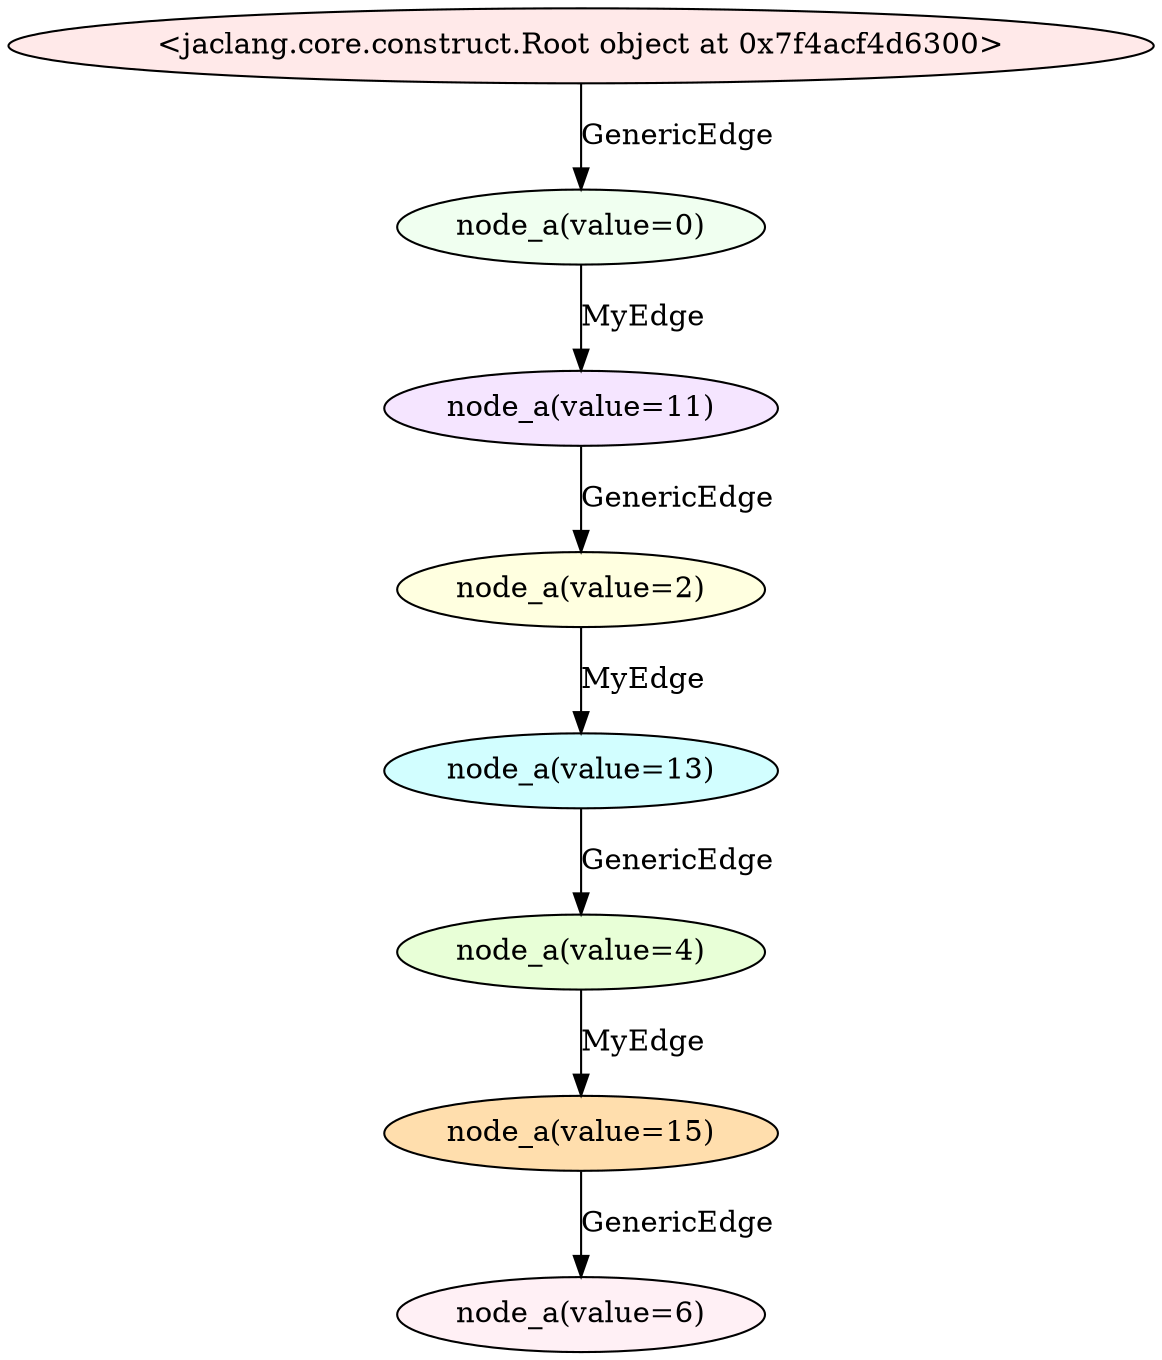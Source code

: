 digraph {
node [style="filled", shape="ellipse", fillcolor="invis", fontcolor="black"];
0 -> 1  [label="GenericEdge "];
1 -> 2  [label="MyEdge "];
2 -> 3  [label="GenericEdge "];
3 -> 4  [label="MyEdge "];
4 -> 5  [label="GenericEdge "];
5 -> 6  [label="MyEdge "];
6 -> 7  [label="GenericEdge "];
0 [label="<jaclang.core.construct.Root object at 0x7f4acf4d6300>" fillcolor="#FFE9E9"];
1 [label="node_a(value=0)" fillcolor="#F0FFF0"];
2 [label="node_a(value=11)" fillcolor="#F5E5FF"];
3 [label="node_a(value=2)" fillcolor="#FFFFE0"];
4 [label="node_a(value=13)" fillcolor="#D2FEFF "];
5 [label="node_a(value=4)" fillcolor="#E8FFD7"];
6 [label="node_a(value=15)" fillcolor="#FFDEAD"];
7 [label="node_a(value=6)" fillcolor="#FFF0F5"];
}